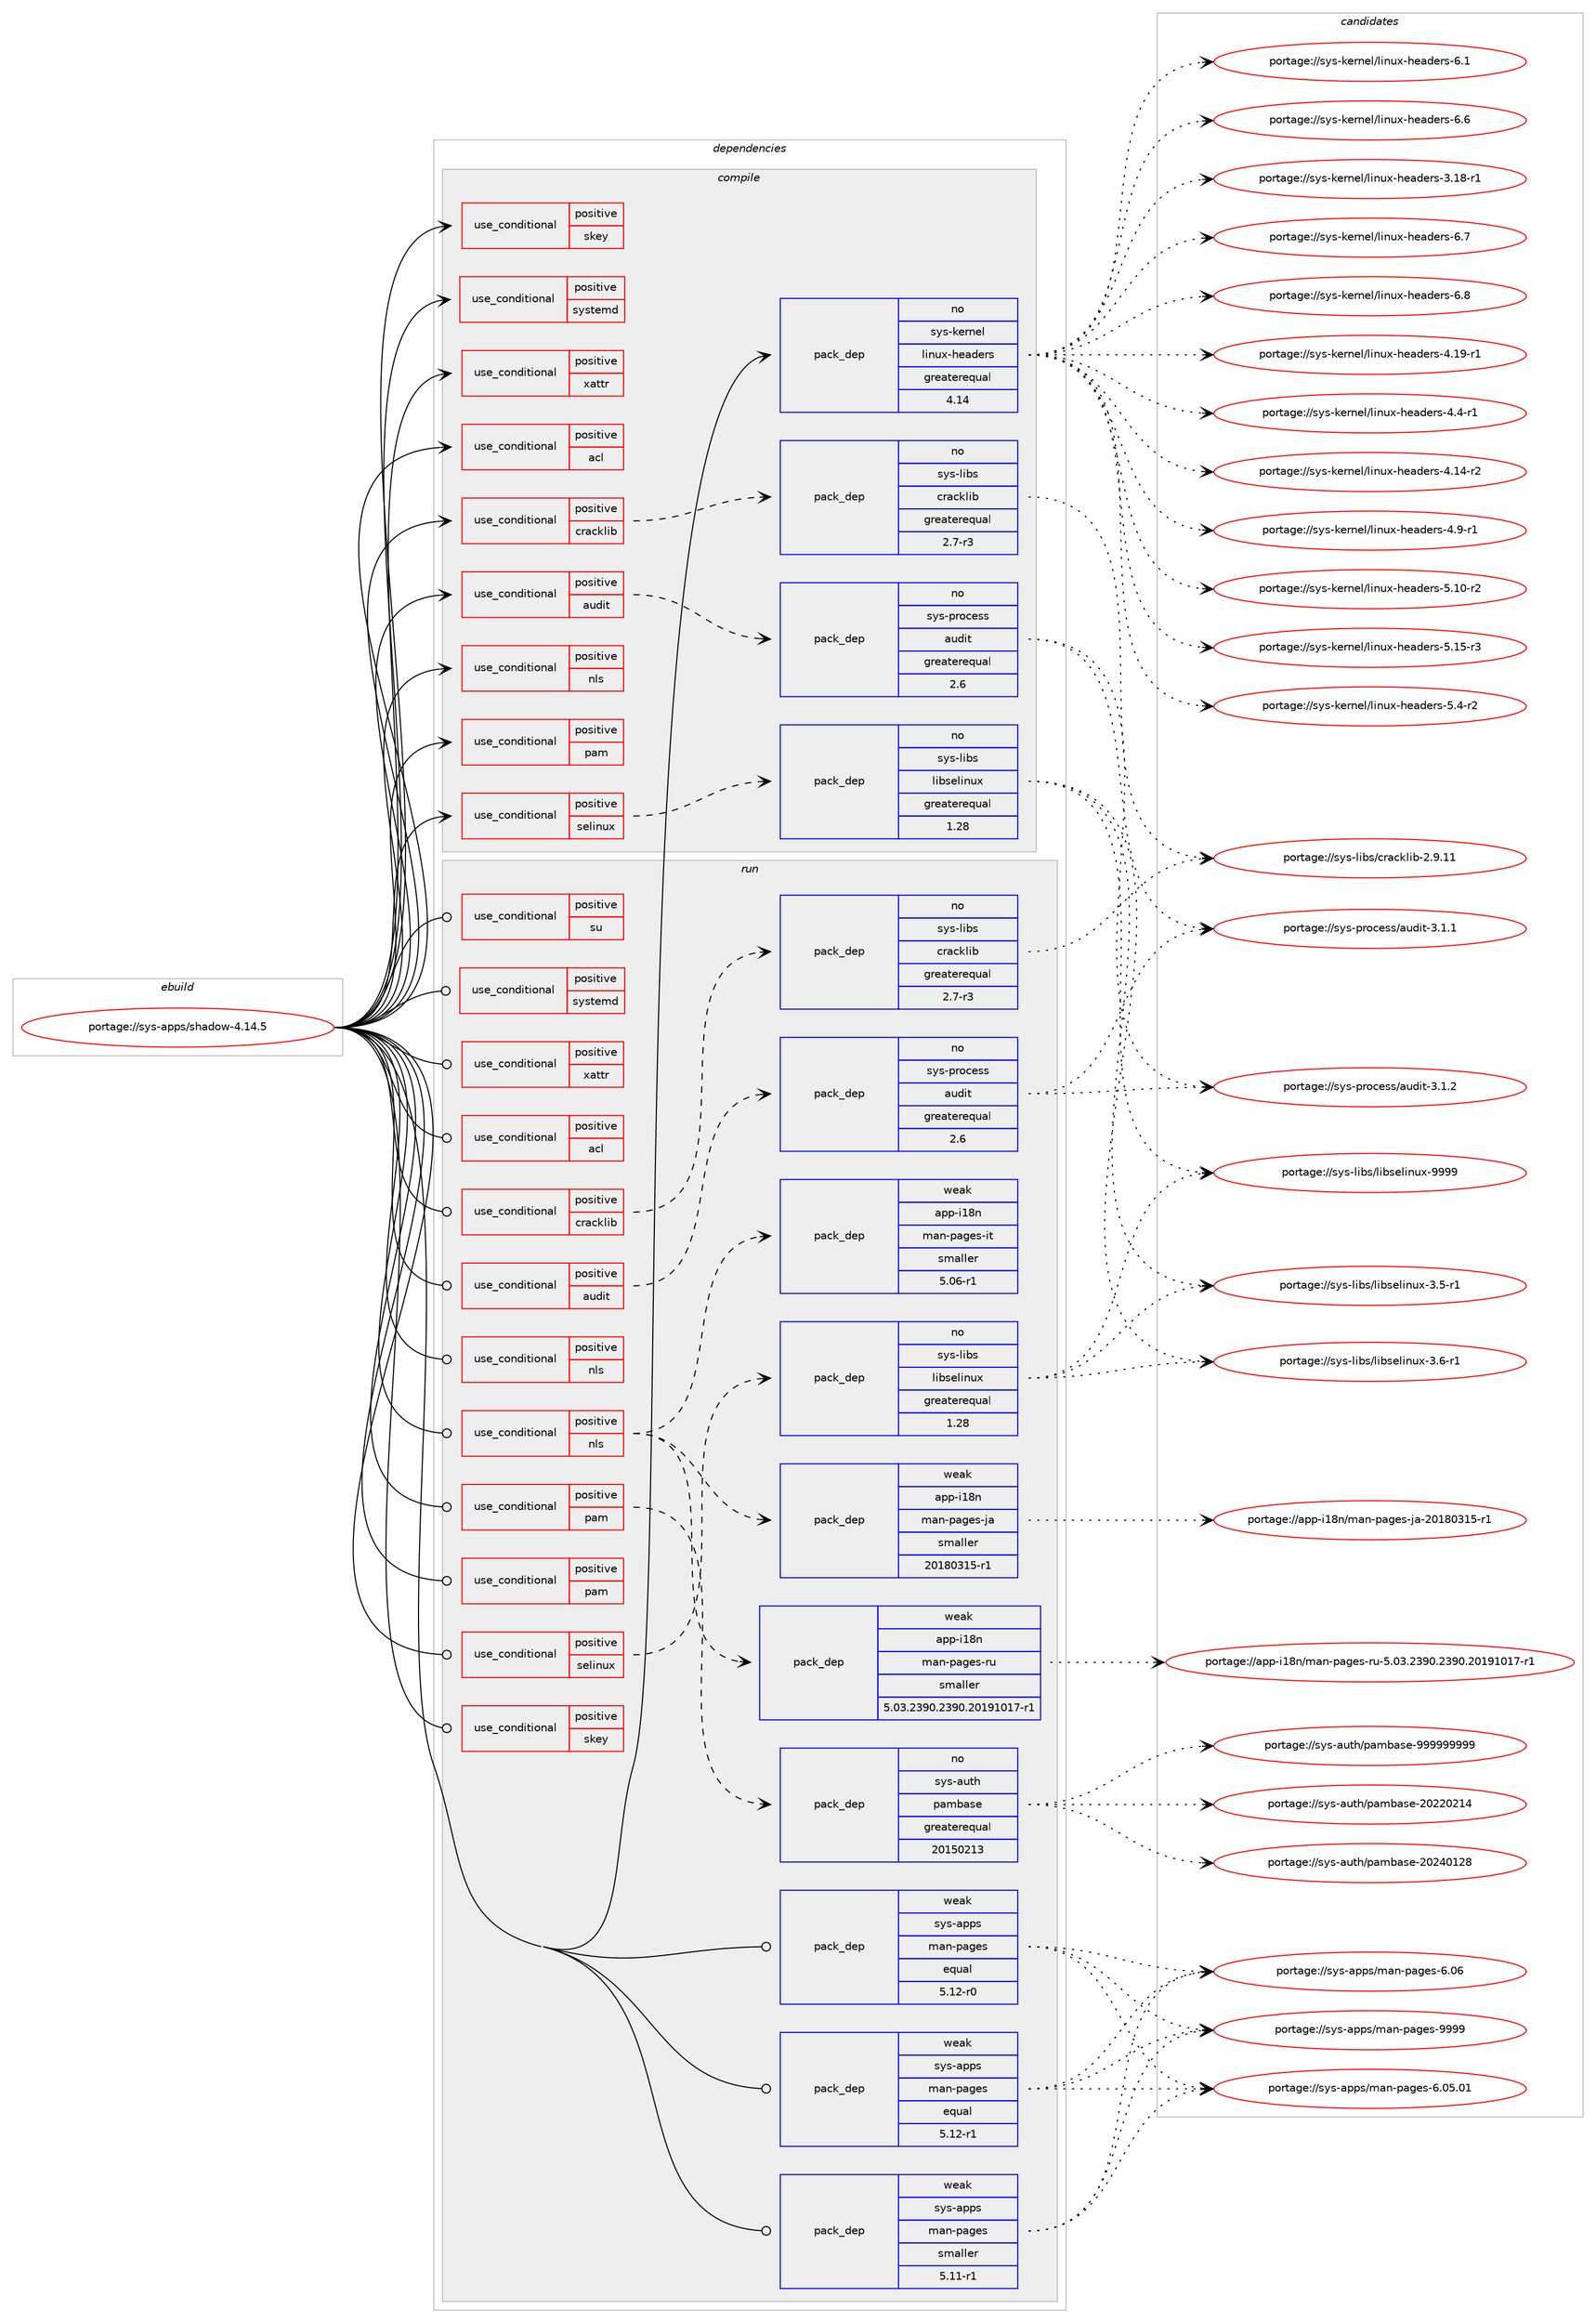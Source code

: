 digraph prolog {

# *************
# Graph options
# *************

newrank=true;
concentrate=true;
compound=true;
graph [rankdir=LR,fontname=Helvetica,fontsize=10,ranksep=1.5];#, ranksep=2.5, nodesep=0.2];
edge  [arrowhead=vee];
node  [fontname=Helvetica,fontsize=10];

# **********
# The ebuild
# **********

subgraph cluster_leftcol {
color=gray;
rank=same;
label=<<i>ebuild</i>>;
id [label="portage://sys-apps/shadow-4.14.5", color=red, width=4, href="../sys-apps/shadow-4.14.5.svg"];
}

# ****************
# The dependencies
# ****************

subgraph cluster_midcol {
color=gray;
label=<<i>dependencies</i>>;
subgraph cluster_compile {
fillcolor="#eeeeee";
style=filled;
label=<<i>compile</i>>;
subgraph cond3133 {
dependency4847 [label=<<TABLE BORDER="0" CELLBORDER="1" CELLSPACING="0" CELLPADDING="4"><TR><TD ROWSPAN="3" CELLPADDING="10">use_conditional</TD></TR><TR><TD>positive</TD></TR><TR><TD>acl</TD></TR></TABLE>>, shape=none, color=red];
# *** BEGIN UNKNOWN DEPENDENCY TYPE (TODO) ***
# dependency4847 -> package_dependency(portage://sys-apps/shadow-4.14.5,install,no,sys-apps,acl,none,[,,],any_same_slot,[])
# *** END UNKNOWN DEPENDENCY TYPE (TODO) ***

}
id:e -> dependency4847:w [weight=20,style="solid",arrowhead="vee"];
subgraph cond3134 {
dependency4848 [label=<<TABLE BORDER="0" CELLBORDER="1" CELLSPACING="0" CELLPADDING="4"><TR><TD ROWSPAN="3" CELLPADDING="10">use_conditional</TD></TR><TR><TD>positive</TD></TR><TR><TD>audit</TD></TR></TABLE>>, shape=none, color=red];
subgraph pack1653 {
dependency4849 [label=<<TABLE BORDER="0" CELLBORDER="1" CELLSPACING="0" CELLPADDING="4" WIDTH="220"><TR><TD ROWSPAN="6" CELLPADDING="30">pack_dep</TD></TR><TR><TD WIDTH="110">no</TD></TR><TR><TD>sys-process</TD></TR><TR><TD>audit</TD></TR><TR><TD>greaterequal</TD></TR><TR><TD>2.6</TD></TR></TABLE>>, shape=none, color=blue];
}
dependency4848:e -> dependency4849:w [weight=20,style="dashed",arrowhead="vee"];
}
id:e -> dependency4848:w [weight=20,style="solid",arrowhead="vee"];
subgraph cond3135 {
dependency4850 [label=<<TABLE BORDER="0" CELLBORDER="1" CELLSPACING="0" CELLPADDING="4"><TR><TD ROWSPAN="3" CELLPADDING="10">use_conditional</TD></TR><TR><TD>positive</TD></TR><TR><TD>cracklib</TD></TR></TABLE>>, shape=none, color=red];
subgraph pack1654 {
dependency4851 [label=<<TABLE BORDER="0" CELLBORDER="1" CELLSPACING="0" CELLPADDING="4" WIDTH="220"><TR><TD ROWSPAN="6" CELLPADDING="30">pack_dep</TD></TR><TR><TD WIDTH="110">no</TD></TR><TR><TD>sys-libs</TD></TR><TR><TD>cracklib</TD></TR><TR><TD>greaterequal</TD></TR><TR><TD>2.7-r3</TD></TR></TABLE>>, shape=none, color=blue];
}
dependency4850:e -> dependency4851:w [weight=20,style="dashed",arrowhead="vee"];
}
id:e -> dependency4850:w [weight=20,style="solid",arrowhead="vee"];
subgraph cond3136 {
dependency4852 [label=<<TABLE BORDER="0" CELLBORDER="1" CELLSPACING="0" CELLPADDING="4"><TR><TD ROWSPAN="3" CELLPADDING="10">use_conditional</TD></TR><TR><TD>positive</TD></TR><TR><TD>nls</TD></TR></TABLE>>, shape=none, color=red];
# *** BEGIN UNKNOWN DEPENDENCY TYPE (TODO) ***
# dependency4852 -> package_dependency(portage://sys-apps/shadow-4.14.5,install,no,virtual,libintl,none,[,,],[],[])
# *** END UNKNOWN DEPENDENCY TYPE (TODO) ***

}
id:e -> dependency4852:w [weight=20,style="solid",arrowhead="vee"];
subgraph cond3137 {
dependency4853 [label=<<TABLE BORDER="0" CELLBORDER="1" CELLSPACING="0" CELLPADDING="4"><TR><TD ROWSPAN="3" CELLPADDING="10">use_conditional</TD></TR><TR><TD>positive</TD></TR><TR><TD>pam</TD></TR></TABLE>>, shape=none, color=red];
# *** BEGIN UNKNOWN DEPENDENCY TYPE (TODO) ***
# dependency4853 -> package_dependency(portage://sys-apps/shadow-4.14.5,install,no,sys-libs,pam,none,[,,],any_same_slot,[])
# *** END UNKNOWN DEPENDENCY TYPE (TODO) ***

}
id:e -> dependency4853:w [weight=20,style="solid",arrowhead="vee"];
subgraph cond3138 {
dependency4854 [label=<<TABLE BORDER="0" CELLBORDER="1" CELLSPACING="0" CELLPADDING="4"><TR><TD ROWSPAN="3" CELLPADDING="10">use_conditional</TD></TR><TR><TD>positive</TD></TR><TR><TD>selinux</TD></TR></TABLE>>, shape=none, color=red];
subgraph pack1655 {
dependency4855 [label=<<TABLE BORDER="0" CELLBORDER="1" CELLSPACING="0" CELLPADDING="4" WIDTH="220"><TR><TD ROWSPAN="6" CELLPADDING="30">pack_dep</TD></TR><TR><TD WIDTH="110">no</TD></TR><TR><TD>sys-libs</TD></TR><TR><TD>libselinux</TD></TR><TR><TD>greaterequal</TD></TR><TR><TD>1.28</TD></TR></TABLE>>, shape=none, color=blue];
}
dependency4854:e -> dependency4855:w [weight=20,style="dashed",arrowhead="vee"];
# *** BEGIN UNKNOWN DEPENDENCY TYPE (TODO) ***
# dependency4854 -> package_dependency(portage://sys-apps/shadow-4.14.5,install,no,sys-libs,libsemanage,none,[,,],any_same_slot,[])
# *** END UNKNOWN DEPENDENCY TYPE (TODO) ***

}
id:e -> dependency4854:w [weight=20,style="solid",arrowhead="vee"];
subgraph cond3139 {
dependency4856 [label=<<TABLE BORDER="0" CELLBORDER="1" CELLSPACING="0" CELLPADDING="4"><TR><TD ROWSPAN="3" CELLPADDING="10">use_conditional</TD></TR><TR><TD>positive</TD></TR><TR><TD>skey</TD></TR></TABLE>>, shape=none, color=red];
# *** BEGIN UNKNOWN DEPENDENCY TYPE (TODO) ***
# dependency4856 -> package_dependency(portage://sys-apps/shadow-4.14.5,install,no,sys-auth,skey,none,[,,],any_same_slot,[])
# *** END UNKNOWN DEPENDENCY TYPE (TODO) ***

}
id:e -> dependency4856:w [weight=20,style="solid",arrowhead="vee"];
subgraph cond3140 {
dependency4857 [label=<<TABLE BORDER="0" CELLBORDER="1" CELLSPACING="0" CELLPADDING="4"><TR><TD ROWSPAN="3" CELLPADDING="10">use_conditional</TD></TR><TR><TD>positive</TD></TR><TR><TD>systemd</TD></TR></TABLE>>, shape=none, color=red];
# *** BEGIN UNKNOWN DEPENDENCY TYPE (TODO) ***
# dependency4857 -> package_dependency(portage://sys-apps/shadow-4.14.5,install,no,sys-apps,systemd,none,[,,],any_same_slot,[])
# *** END UNKNOWN DEPENDENCY TYPE (TODO) ***

}
id:e -> dependency4857:w [weight=20,style="solid",arrowhead="vee"];
subgraph cond3141 {
dependency4858 [label=<<TABLE BORDER="0" CELLBORDER="1" CELLSPACING="0" CELLPADDING="4"><TR><TD ROWSPAN="3" CELLPADDING="10">use_conditional</TD></TR><TR><TD>positive</TD></TR><TR><TD>xattr</TD></TR></TABLE>>, shape=none, color=red];
# *** BEGIN UNKNOWN DEPENDENCY TYPE (TODO) ***
# dependency4858 -> package_dependency(portage://sys-apps/shadow-4.14.5,install,no,sys-apps,attr,none,[,,],any_same_slot,[])
# *** END UNKNOWN DEPENDENCY TYPE (TODO) ***

}
id:e -> dependency4858:w [weight=20,style="solid",arrowhead="vee"];
# *** BEGIN UNKNOWN DEPENDENCY TYPE (TODO) ***
# id -> package_dependency(portage://sys-apps/shadow-4.14.5,install,no,dev-libs,libbsd,none,[,,],[],[])
# *** END UNKNOWN DEPENDENCY TYPE (TODO) ***

subgraph pack1656 {
dependency4859 [label=<<TABLE BORDER="0" CELLBORDER="1" CELLSPACING="0" CELLPADDING="4" WIDTH="220"><TR><TD ROWSPAN="6" CELLPADDING="30">pack_dep</TD></TR><TR><TD WIDTH="110">no</TD></TR><TR><TD>sys-kernel</TD></TR><TR><TD>linux-headers</TD></TR><TR><TD>greaterequal</TD></TR><TR><TD>4.14</TD></TR></TABLE>>, shape=none, color=blue];
}
id:e -> dependency4859:w [weight=20,style="solid",arrowhead="vee"];
# *** BEGIN UNKNOWN DEPENDENCY TYPE (TODO) ***
# id -> package_dependency(portage://sys-apps/shadow-4.14.5,install,no,virtual,libcrypt,none,[,,],any_same_slot,[])
# *** END UNKNOWN DEPENDENCY TYPE (TODO) ***

}
subgraph cluster_compileandrun {
fillcolor="#eeeeee";
style=filled;
label=<<i>compile and run</i>>;
}
subgraph cluster_run {
fillcolor="#eeeeee";
style=filled;
label=<<i>run</i>>;
subgraph cond3142 {
dependency4860 [label=<<TABLE BORDER="0" CELLBORDER="1" CELLSPACING="0" CELLPADDING="4"><TR><TD ROWSPAN="3" CELLPADDING="10">use_conditional</TD></TR><TR><TD>positive</TD></TR><TR><TD>acl</TD></TR></TABLE>>, shape=none, color=red];
# *** BEGIN UNKNOWN DEPENDENCY TYPE (TODO) ***
# dependency4860 -> package_dependency(portage://sys-apps/shadow-4.14.5,run,no,sys-apps,acl,none,[,,],any_same_slot,[])
# *** END UNKNOWN DEPENDENCY TYPE (TODO) ***

}
id:e -> dependency4860:w [weight=20,style="solid",arrowhead="odot"];
subgraph cond3143 {
dependency4861 [label=<<TABLE BORDER="0" CELLBORDER="1" CELLSPACING="0" CELLPADDING="4"><TR><TD ROWSPAN="3" CELLPADDING="10">use_conditional</TD></TR><TR><TD>positive</TD></TR><TR><TD>audit</TD></TR></TABLE>>, shape=none, color=red];
subgraph pack1657 {
dependency4862 [label=<<TABLE BORDER="0" CELLBORDER="1" CELLSPACING="0" CELLPADDING="4" WIDTH="220"><TR><TD ROWSPAN="6" CELLPADDING="30">pack_dep</TD></TR><TR><TD WIDTH="110">no</TD></TR><TR><TD>sys-process</TD></TR><TR><TD>audit</TD></TR><TR><TD>greaterequal</TD></TR><TR><TD>2.6</TD></TR></TABLE>>, shape=none, color=blue];
}
dependency4861:e -> dependency4862:w [weight=20,style="dashed",arrowhead="vee"];
}
id:e -> dependency4861:w [weight=20,style="solid",arrowhead="odot"];
subgraph cond3144 {
dependency4863 [label=<<TABLE BORDER="0" CELLBORDER="1" CELLSPACING="0" CELLPADDING="4"><TR><TD ROWSPAN="3" CELLPADDING="10">use_conditional</TD></TR><TR><TD>positive</TD></TR><TR><TD>cracklib</TD></TR></TABLE>>, shape=none, color=red];
subgraph pack1658 {
dependency4864 [label=<<TABLE BORDER="0" CELLBORDER="1" CELLSPACING="0" CELLPADDING="4" WIDTH="220"><TR><TD ROWSPAN="6" CELLPADDING="30">pack_dep</TD></TR><TR><TD WIDTH="110">no</TD></TR><TR><TD>sys-libs</TD></TR><TR><TD>cracklib</TD></TR><TR><TD>greaterequal</TD></TR><TR><TD>2.7-r3</TD></TR></TABLE>>, shape=none, color=blue];
}
dependency4863:e -> dependency4864:w [weight=20,style="dashed",arrowhead="vee"];
}
id:e -> dependency4863:w [weight=20,style="solid",arrowhead="odot"];
subgraph cond3145 {
dependency4865 [label=<<TABLE BORDER="0" CELLBORDER="1" CELLSPACING="0" CELLPADDING="4"><TR><TD ROWSPAN="3" CELLPADDING="10">use_conditional</TD></TR><TR><TD>positive</TD></TR><TR><TD>nls</TD></TR></TABLE>>, shape=none, color=red];
# *** BEGIN UNKNOWN DEPENDENCY TYPE (TODO) ***
# dependency4865 -> package_dependency(portage://sys-apps/shadow-4.14.5,run,no,virtual,libintl,none,[,,],[],[])
# *** END UNKNOWN DEPENDENCY TYPE (TODO) ***

}
id:e -> dependency4865:w [weight=20,style="solid",arrowhead="odot"];
subgraph cond3146 {
dependency4866 [label=<<TABLE BORDER="0" CELLBORDER="1" CELLSPACING="0" CELLPADDING="4"><TR><TD ROWSPAN="3" CELLPADDING="10">use_conditional</TD></TR><TR><TD>positive</TD></TR><TR><TD>nls</TD></TR></TABLE>>, shape=none, color=red];
subgraph pack1659 {
dependency4867 [label=<<TABLE BORDER="0" CELLBORDER="1" CELLSPACING="0" CELLPADDING="4" WIDTH="220"><TR><TD ROWSPAN="6" CELLPADDING="30">pack_dep</TD></TR><TR><TD WIDTH="110">weak</TD></TR><TR><TD>app-i18n</TD></TR><TR><TD>man-pages-it</TD></TR><TR><TD>smaller</TD></TR><TR><TD>5.06-r1</TD></TR></TABLE>>, shape=none, color=blue];
}
dependency4866:e -> dependency4867:w [weight=20,style="dashed",arrowhead="vee"];
subgraph pack1660 {
dependency4868 [label=<<TABLE BORDER="0" CELLBORDER="1" CELLSPACING="0" CELLPADDING="4" WIDTH="220"><TR><TD ROWSPAN="6" CELLPADDING="30">pack_dep</TD></TR><TR><TD WIDTH="110">weak</TD></TR><TR><TD>app-i18n</TD></TR><TR><TD>man-pages-ja</TD></TR><TR><TD>smaller</TD></TR><TR><TD>20180315-r1</TD></TR></TABLE>>, shape=none, color=blue];
}
dependency4866:e -> dependency4868:w [weight=20,style="dashed",arrowhead="vee"];
subgraph pack1661 {
dependency4869 [label=<<TABLE BORDER="0" CELLBORDER="1" CELLSPACING="0" CELLPADDING="4" WIDTH="220"><TR><TD ROWSPAN="6" CELLPADDING="30">pack_dep</TD></TR><TR><TD WIDTH="110">weak</TD></TR><TR><TD>app-i18n</TD></TR><TR><TD>man-pages-ru</TD></TR><TR><TD>smaller</TD></TR><TR><TD>5.03.2390.2390.20191017-r1</TD></TR></TABLE>>, shape=none, color=blue];
}
dependency4866:e -> dependency4869:w [weight=20,style="dashed",arrowhead="vee"];
}
id:e -> dependency4866:w [weight=20,style="solid",arrowhead="odot"];
subgraph cond3147 {
dependency4870 [label=<<TABLE BORDER="0" CELLBORDER="1" CELLSPACING="0" CELLPADDING="4"><TR><TD ROWSPAN="3" CELLPADDING="10">use_conditional</TD></TR><TR><TD>positive</TD></TR><TR><TD>pam</TD></TR></TABLE>>, shape=none, color=red];
subgraph pack1662 {
dependency4871 [label=<<TABLE BORDER="0" CELLBORDER="1" CELLSPACING="0" CELLPADDING="4" WIDTH="220"><TR><TD ROWSPAN="6" CELLPADDING="30">pack_dep</TD></TR><TR><TD WIDTH="110">no</TD></TR><TR><TD>sys-auth</TD></TR><TR><TD>pambase</TD></TR><TR><TD>greaterequal</TD></TR><TR><TD>20150213</TD></TR></TABLE>>, shape=none, color=blue];
}
dependency4870:e -> dependency4871:w [weight=20,style="dashed",arrowhead="vee"];
}
id:e -> dependency4870:w [weight=20,style="solid",arrowhead="odot"];
subgraph cond3148 {
dependency4872 [label=<<TABLE BORDER="0" CELLBORDER="1" CELLSPACING="0" CELLPADDING="4"><TR><TD ROWSPAN="3" CELLPADDING="10">use_conditional</TD></TR><TR><TD>positive</TD></TR><TR><TD>pam</TD></TR></TABLE>>, shape=none, color=red];
# *** BEGIN UNKNOWN DEPENDENCY TYPE (TODO) ***
# dependency4872 -> package_dependency(portage://sys-apps/shadow-4.14.5,run,no,sys-libs,pam,none,[,,],any_same_slot,[])
# *** END UNKNOWN DEPENDENCY TYPE (TODO) ***

}
id:e -> dependency4872:w [weight=20,style="solid",arrowhead="odot"];
subgraph cond3149 {
dependency4873 [label=<<TABLE BORDER="0" CELLBORDER="1" CELLSPACING="0" CELLPADDING="4"><TR><TD ROWSPAN="3" CELLPADDING="10">use_conditional</TD></TR><TR><TD>positive</TD></TR><TR><TD>selinux</TD></TR></TABLE>>, shape=none, color=red];
subgraph pack1663 {
dependency4874 [label=<<TABLE BORDER="0" CELLBORDER="1" CELLSPACING="0" CELLPADDING="4" WIDTH="220"><TR><TD ROWSPAN="6" CELLPADDING="30">pack_dep</TD></TR><TR><TD WIDTH="110">no</TD></TR><TR><TD>sys-libs</TD></TR><TR><TD>libselinux</TD></TR><TR><TD>greaterequal</TD></TR><TR><TD>1.28</TD></TR></TABLE>>, shape=none, color=blue];
}
dependency4873:e -> dependency4874:w [weight=20,style="dashed",arrowhead="vee"];
# *** BEGIN UNKNOWN DEPENDENCY TYPE (TODO) ***
# dependency4873 -> package_dependency(portage://sys-apps/shadow-4.14.5,run,no,sys-libs,libsemanage,none,[,,],any_same_slot,[])
# *** END UNKNOWN DEPENDENCY TYPE (TODO) ***

}
id:e -> dependency4873:w [weight=20,style="solid",arrowhead="odot"];
subgraph cond3150 {
dependency4875 [label=<<TABLE BORDER="0" CELLBORDER="1" CELLSPACING="0" CELLPADDING="4"><TR><TD ROWSPAN="3" CELLPADDING="10">use_conditional</TD></TR><TR><TD>positive</TD></TR><TR><TD>skey</TD></TR></TABLE>>, shape=none, color=red];
# *** BEGIN UNKNOWN DEPENDENCY TYPE (TODO) ***
# dependency4875 -> package_dependency(portage://sys-apps/shadow-4.14.5,run,no,sys-auth,skey,none,[,,],any_same_slot,[])
# *** END UNKNOWN DEPENDENCY TYPE (TODO) ***

}
id:e -> dependency4875:w [weight=20,style="solid",arrowhead="odot"];
subgraph cond3151 {
dependency4876 [label=<<TABLE BORDER="0" CELLBORDER="1" CELLSPACING="0" CELLPADDING="4"><TR><TD ROWSPAN="3" CELLPADDING="10">use_conditional</TD></TR><TR><TD>positive</TD></TR><TR><TD>su</TD></TR></TABLE>>, shape=none, color=red];
# *** BEGIN UNKNOWN DEPENDENCY TYPE (TODO) ***
# dependency4876 -> package_dependency(portage://sys-apps/shadow-4.14.5,run,weak,sys-apps,util-linux,none,[,,],[],[use(enable(su),negative)])
# *** END UNKNOWN DEPENDENCY TYPE (TODO) ***

}
id:e -> dependency4876:w [weight=20,style="solid",arrowhead="odot"];
subgraph cond3152 {
dependency4877 [label=<<TABLE BORDER="0" CELLBORDER="1" CELLSPACING="0" CELLPADDING="4"><TR><TD ROWSPAN="3" CELLPADDING="10">use_conditional</TD></TR><TR><TD>positive</TD></TR><TR><TD>systemd</TD></TR></TABLE>>, shape=none, color=red];
# *** BEGIN UNKNOWN DEPENDENCY TYPE (TODO) ***
# dependency4877 -> package_dependency(portage://sys-apps/shadow-4.14.5,run,no,sys-apps,systemd,none,[,,],any_same_slot,[])
# *** END UNKNOWN DEPENDENCY TYPE (TODO) ***

}
id:e -> dependency4877:w [weight=20,style="solid",arrowhead="odot"];
subgraph cond3153 {
dependency4878 [label=<<TABLE BORDER="0" CELLBORDER="1" CELLSPACING="0" CELLPADDING="4"><TR><TD ROWSPAN="3" CELLPADDING="10">use_conditional</TD></TR><TR><TD>positive</TD></TR><TR><TD>xattr</TD></TR></TABLE>>, shape=none, color=red];
# *** BEGIN UNKNOWN DEPENDENCY TYPE (TODO) ***
# dependency4878 -> package_dependency(portage://sys-apps/shadow-4.14.5,run,no,sys-apps,attr,none,[,,],any_same_slot,[])
# *** END UNKNOWN DEPENDENCY TYPE (TODO) ***

}
id:e -> dependency4878:w [weight=20,style="solid",arrowhead="odot"];
# *** BEGIN UNKNOWN DEPENDENCY TYPE (TODO) ***
# id -> package_dependency(portage://sys-apps/shadow-4.14.5,run,no,dev-libs,libbsd,none,[,,],[],[])
# *** END UNKNOWN DEPENDENCY TYPE (TODO) ***

# *** BEGIN UNKNOWN DEPENDENCY TYPE (TODO) ***
# id -> package_dependency(portage://sys-apps/shadow-4.14.5,run,no,virtual,libcrypt,none,[,,],any_same_slot,[])
# *** END UNKNOWN DEPENDENCY TYPE (TODO) ***

subgraph pack1664 {
dependency4879 [label=<<TABLE BORDER="0" CELLBORDER="1" CELLSPACING="0" CELLPADDING="4" WIDTH="220"><TR><TD ROWSPAN="6" CELLPADDING="30">pack_dep</TD></TR><TR><TD WIDTH="110">weak</TD></TR><TR><TD>sys-apps</TD></TR><TR><TD>man-pages</TD></TR><TR><TD>equal</TD></TR><TR><TD>5.12-r0</TD></TR></TABLE>>, shape=none, color=blue];
}
id:e -> dependency4879:w [weight=20,style="solid",arrowhead="odot"];
subgraph pack1665 {
dependency4880 [label=<<TABLE BORDER="0" CELLBORDER="1" CELLSPACING="0" CELLPADDING="4" WIDTH="220"><TR><TD ROWSPAN="6" CELLPADDING="30">pack_dep</TD></TR><TR><TD WIDTH="110">weak</TD></TR><TR><TD>sys-apps</TD></TR><TR><TD>man-pages</TD></TR><TR><TD>equal</TD></TR><TR><TD>5.12-r1</TD></TR></TABLE>>, shape=none, color=blue];
}
id:e -> dependency4880:w [weight=20,style="solid",arrowhead="odot"];
subgraph pack1666 {
dependency4881 [label=<<TABLE BORDER="0" CELLBORDER="1" CELLSPACING="0" CELLPADDING="4" WIDTH="220"><TR><TD ROWSPAN="6" CELLPADDING="30">pack_dep</TD></TR><TR><TD WIDTH="110">weak</TD></TR><TR><TD>sys-apps</TD></TR><TR><TD>man-pages</TD></TR><TR><TD>smaller</TD></TR><TR><TD>5.11-r1</TD></TR></TABLE>>, shape=none, color=blue];
}
id:e -> dependency4881:w [weight=20,style="solid",arrowhead="odot"];
}
}

# **************
# The candidates
# **************

subgraph cluster_choices {
rank=same;
color=gray;
label=<<i>candidates</i>>;

subgraph choice1653 {
color=black;
nodesep=1;
choice11512111545112114111991011151154797117100105116455146494649 [label="portage://sys-process/audit-3.1.1", color=red, width=4,href="../sys-process/audit-3.1.1.svg"];
choice11512111545112114111991011151154797117100105116455146494650 [label="portage://sys-process/audit-3.1.2", color=red, width=4,href="../sys-process/audit-3.1.2.svg"];
dependency4849:e -> choice11512111545112114111991011151154797117100105116455146494649:w [style=dotted,weight="100"];
dependency4849:e -> choice11512111545112114111991011151154797117100105116455146494650:w [style=dotted,weight="100"];
}
subgraph choice1654 {
color=black;
nodesep=1;
choice1151211154510810598115479911497991071081059845504657464949 [label="portage://sys-libs/cracklib-2.9.11", color=red, width=4,href="../sys-libs/cracklib-2.9.11.svg"];
dependency4851:e -> choice1151211154510810598115479911497991071081059845504657464949:w [style=dotted,weight="100"];
}
subgraph choice1655 {
color=black;
nodesep=1;
choice11512111545108105981154710810598115101108105110117120455146534511449 [label="portage://sys-libs/libselinux-3.5-r1", color=red, width=4,href="../sys-libs/libselinux-3.5-r1.svg"];
choice11512111545108105981154710810598115101108105110117120455146544511449 [label="portage://sys-libs/libselinux-3.6-r1", color=red, width=4,href="../sys-libs/libselinux-3.6-r1.svg"];
choice115121115451081059811547108105981151011081051101171204557575757 [label="portage://sys-libs/libselinux-9999", color=red, width=4,href="../sys-libs/libselinux-9999.svg"];
dependency4855:e -> choice11512111545108105981154710810598115101108105110117120455146534511449:w [style=dotted,weight="100"];
dependency4855:e -> choice11512111545108105981154710810598115101108105110117120455146544511449:w [style=dotted,weight="100"];
dependency4855:e -> choice115121115451081059811547108105981151011081051101171204557575757:w [style=dotted,weight="100"];
}
subgraph choice1656 {
color=black;
nodesep=1;
choice1151211154510710111411010110847108105110117120451041019710010111411545514649564511449 [label="portage://sys-kernel/linux-headers-3.18-r1", color=red, width=4,href="../sys-kernel/linux-headers-3.18-r1.svg"];
choice1151211154510710111411010110847108105110117120451041019710010111411545524649524511450 [label="portage://sys-kernel/linux-headers-4.14-r2", color=red, width=4,href="../sys-kernel/linux-headers-4.14-r2.svg"];
choice1151211154510710111411010110847108105110117120451041019710010111411545524649574511449 [label="portage://sys-kernel/linux-headers-4.19-r1", color=red, width=4,href="../sys-kernel/linux-headers-4.19-r1.svg"];
choice11512111545107101114110101108471081051101171204510410197100101114115455246524511449 [label="portage://sys-kernel/linux-headers-4.4-r1", color=red, width=4,href="../sys-kernel/linux-headers-4.4-r1.svg"];
choice11512111545107101114110101108471081051101171204510410197100101114115455246574511449 [label="portage://sys-kernel/linux-headers-4.9-r1", color=red, width=4,href="../sys-kernel/linux-headers-4.9-r1.svg"];
choice1151211154510710111411010110847108105110117120451041019710010111411545534649484511450 [label="portage://sys-kernel/linux-headers-5.10-r2", color=red, width=4,href="../sys-kernel/linux-headers-5.10-r2.svg"];
choice1151211154510710111411010110847108105110117120451041019710010111411545534649534511451 [label="portage://sys-kernel/linux-headers-5.15-r3", color=red, width=4,href="../sys-kernel/linux-headers-5.15-r3.svg"];
choice11512111545107101114110101108471081051101171204510410197100101114115455346524511450 [label="portage://sys-kernel/linux-headers-5.4-r2", color=red, width=4,href="../sys-kernel/linux-headers-5.4-r2.svg"];
choice1151211154510710111411010110847108105110117120451041019710010111411545544649 [label="portage://sys-kernel/linux-headers-6.1", color=red, width=4,href="../sys-kernel/linux-headers-6.1.svg"];
choice1151211154510710111411010110847108105110117120451041019710010111411545544654 [label="portage://sys-kernel/linux-headers-6.6", color=red, width=4,href="../sys-kernel/linux-headers-6.6.svg"];
choice1151211154510710111411010110847108105110117120451041019710010111411545544655 [label="portage://sys-kernel/linux-headers-6.7", color=red, width=4,href="../sys-kernel/linux-headers-6.7.svg"];
choice1151211154510710111411010110847108105110117120451041019710010111411545544656 [label="portage://sys-kernel/linux-headers-6.8", color=red, width=4,href="../sys-kernel/linux-headers-6.8.svg"];
dependency4859:e -> choice1151211154510710111411010110847108105110117120451041019710010111411545514649564511449:w [style=dotted,weight="100"];
dependency4859:e -> choice1151211154510710111411010110847108105110117120451041019710010111411545524649524511450:w [style=dotted,weight="100"];
dependency4859:e -> choice1151211154510710111411010110847108105110117120451041019710010111411545524649574511449:w [style=dotted,weight="100"];
dependency4859:e -> choice11512111545107101114110101108471081051101171204510410197100101114115455246524511449:w [style=dotted,weight="100"];
dependency4859:e -> choice11512111545107101114110101108471081051101171204510410197100101114115455246574511449:w [style=dotted,weight="100"];
dependency4859:e -> choice1151211154510710111411010110847108105110117120451041019710010111411545534649484511450:w [style=dotted,weight="100"];
dependency4859:e -> choice1151211154510710111411010110847108105110117120451041019710010111411545534649534511451:w [style=dotted,weight="100"];
dependency4859:e -> choice11512111545107101114110101108471081051101171204510410197100101114115455346524511450:w [style=dotted,weight="100"];
dependency4859:e -> choice1151211154510710111411010110847108105110117120451041019710010111411545544649:w [style=dotted,weight="100"];
dependency4859:e -> choice1151211154510710111411010110847108105110117120451041019710010111411545544654:w [style=dotted,weight="100"];
dependency4859:e -> choice1151211154510710111411010110847108105110117120451041019710010111411545544655:w [style=dotted,weight="100"];
dependency4859:e -> choice1151211154510710111411010110847108105110117120451041019710010111411545544656:w [style=dotted,weight="100"];
}
subgraph choice1657 {
color=black;
nodesep=1;
choice11512111545112114111991011151154797117100105116455146494649 [label="portage://sys-process/audit-3.1.1", color=red, width=4,href="../sys-process/audit-3.1.1.svg"];
choice11512111545112114111991011151154797117100105116455146494650 [label="portage://sys-process/audit-3.1.2", color=red, width=4,href="../sys-process/audit-3.1.2.svg"];
dependency4862:e -> choice11512111545112114111991011151154797117100105116455146494649:w [style=dotted,weight="100"];
dependency4862:e -> choice11512111545112114111991011151154797117100105116455146494650:w [style=dotted,weight="100"];
}
subgraph choice1658 {
color=black;
nodesep=1;
choice1151211154510810598115479911497991071081059845504657464949 [label="portage://sys-libs/cracklib-2.9.11", color=red, width=4,href="../sys-libs/cracklib-2.9.11.svg"];
dependency4864:e -> choice1151211154510810598115479911497991071081059845504657464949:w [style=dotted,weight="100"];
}
subgraph choice1659 {
color=black;
nodesep=1;
}
subgraph choice1660 {
color=black;
nodesep=1;
choice971121124510549561104710997110451129710310111545106974550484956485149534511449 [label="portage://app-i18n/man-pages-ja-20180315-r1", color=red, width=4,href="../app-i18n/man-pages-ja-20180315-r1.svg"];
dependency4868:e -> choice971121124510549561104710997110451129710310111545106974550484956485149534511449:w [style=dotted,weight="100"];
}
subgraph choice1661 {
color=black;
nodesep=1;
choice9711211245105495611047109971104511297103101115451141174553464851465051574846505157484650484957494849554511449 [label="portage://app-i18n/man-pages-ru-5.03.2390.2390.20191017-r1", color=red, width=4,href="../app-i18n/man-pages-ru-5.03.2390.2390.20191017-r1.svg"];
dependency4869:e -> choice9711211245105495611047109971104511297103101115451141174553464851465051574846505157484650484957494849554511449:w [style=dotted,weight="100"];
}
subgraph choice1662 {
color=black;
nodesep=1;
choice115121115459711711610447112971099897115101455048505048504952 [label="portage://sys-auth/pambase-20220214", color=red, width=4,href="../sys-auth/pambase-20220214.svg"];
choice115121115459711711610447112971099897115101455048505248495056 [label="portage://sys-auth/pambase-20240128", color=red, width=4,href="../sys-auth/pambase-20240128.svg"];
choice11512111545971171161044711297109989711510145575757575757575757 [label="portage://sys-auth/pambase-999999999", color=red, width=4,href="../sys-auth/pambase-999999999.svg"];
dependency4871:e -> choice115121115459711711610447112971099897115101455048505048504952:w [style=dotted,weight="100"];
dependency4871:e -> choice115121115459711711610447112971099897115101455048505248495056:w [style=dotted,weight="100"];
dependency4871:e -> choice11512111545971171161044711297109989711510145575757575757575757:w [style=dotted,weight="100"];
}
subgraph choice1663 {
color=black;
nodesep=1;
choice11512111545108105981154710810598115101108105110117120455146534511449 [label="portage://sys-libs/libselinux-3.5-r1", color=red, width=4,href="../sys-libs/libselinux-3.5-r1.svg"];
choice11512111545108105981154710810598115101108105110117120455146544511449 [label="portage://sys-libs/libselinux-3.6-r1", color=red, width=4,href="../sys-libs/libselinux-3.6-r1.svg"];
choice115121115451081059811547108105981151011081051101171204557575757 [label="portage://sys-libs/libselinux-9999", color=red, width=4,href="../sys-libs/libselinux-9999.svg"];
dependency4874:e -> choice11512111545108105981154710810598115101108105110117120455146534511449:w [style=dotted,weight="100"];
dependency4874:e -> choice11512111545108105981154710810598115101108105110117120455146544511449:w [style=dotted,weight="100"];
dependency4874:e -> choice115121115451081059811547108105981151011081051101171204557575757:w [style=dotted,weight="100"];
}
subgraph choice1664 {
color=black;
nodesep=1;
choice1151211154597112112115471099711045112971031011154554464853464849 [label="portage://sys-apps/man-pages-6.05.01", color=red, width=4,href="../sys-apps/man-pages-6.05.01.svg"];
choice1151211154597112112115471099711045112971031011154554464854 [label="portage://sys-apps/man-pages-6.06", color=red, width=4,href="../sys-apps/man-pages-6.06.svg"];
choice1151211154597112112115471099711045112971031011154557575757 [label="portage://sys-apps/man-pages-9999", color=red, width=4,href="../sys-apps/man-pages-9999.svg"];
dependency4879:e -> choice1151211154597112112115471099711045112971031011154554464853464849:w [style=dotted,weight="100"];
dependency4879:e -> choice1151211154597112112115471099711045112971031011154554464854:w [style=dotted,weight="100"];
dependency4879:e -> choice1151211154597112112115471099711045112971031011154557575757:w [style=dotted,weight="100"];
}
subgraph choice1665 {
color=black;
nodesep=1;
choice1151211154597112112115471099711045112971031011154554464853464849 [label="portage://sys-apps/man-pages-6.05.01", color=red, width=4,href="../sys-apps/man-pages-6.05.01.svg"];
choice1151211154597112112115471099711045112971031011154554464854 [label="portage://sys-apps/man-pages-6.06", color=red, width=4,href="../sys-apps/man-pages-6.06.svg"];
choice1151211154597112112115471099711045112971031011154557575757 [label="portage://sys-apps/man-pages-9999", color=red, width=4,href="../sys-apps/man-pages-9999.svg"];
dependency4880:e -> choice1151211154597112112115471099711045112971031011154554464853464849:w [style=dotted,weight="100"];
dependency4880:e -> choice1151211154597112112115471099711045112971031011154554464854:w [style=dotted,weight="100"];
dependency4880:e -> choice1151211154597112112115471099711045112971031011154557575757:w [style=dotted,weight="100"];
}
subgraph choice1666 {
color=black;
nodesep=1;
choice1151211154597112112115471099711045112971031011154554464853464849 [label="portage://sys-apps/man-pages-6.05.01", color=red, width=4,href="../sys-apps/man-pages-6.05.01.svg"];
choice1151211154597112112115471099711045112971031011154554464854 [label="portage://sys-apps/man-pages-6.06", color=red, width=4,href="../sys-apps/man-pages-6.06.svg"];
choice1151211154597112112115471099711045112971031011154557575757 [label="portage://sys-apps/man-pages-9999", color=red, width=4,href="../sys-apps/man-pages-9999.svg"];
dependency4881:e -> choice1151211154597112112115471099711045112971031011154554464853464849:w [style=dotted,weight="100"];
dependency4881:e -> choice1151211154597112112115471099711045112971031011154554464854:w [style=dotted,weight="100"];
dependency4881:e -> choice1151211154597112112115471099711045112971031011154557575757:w [style=dotted,weight="100"];
}
}

}
